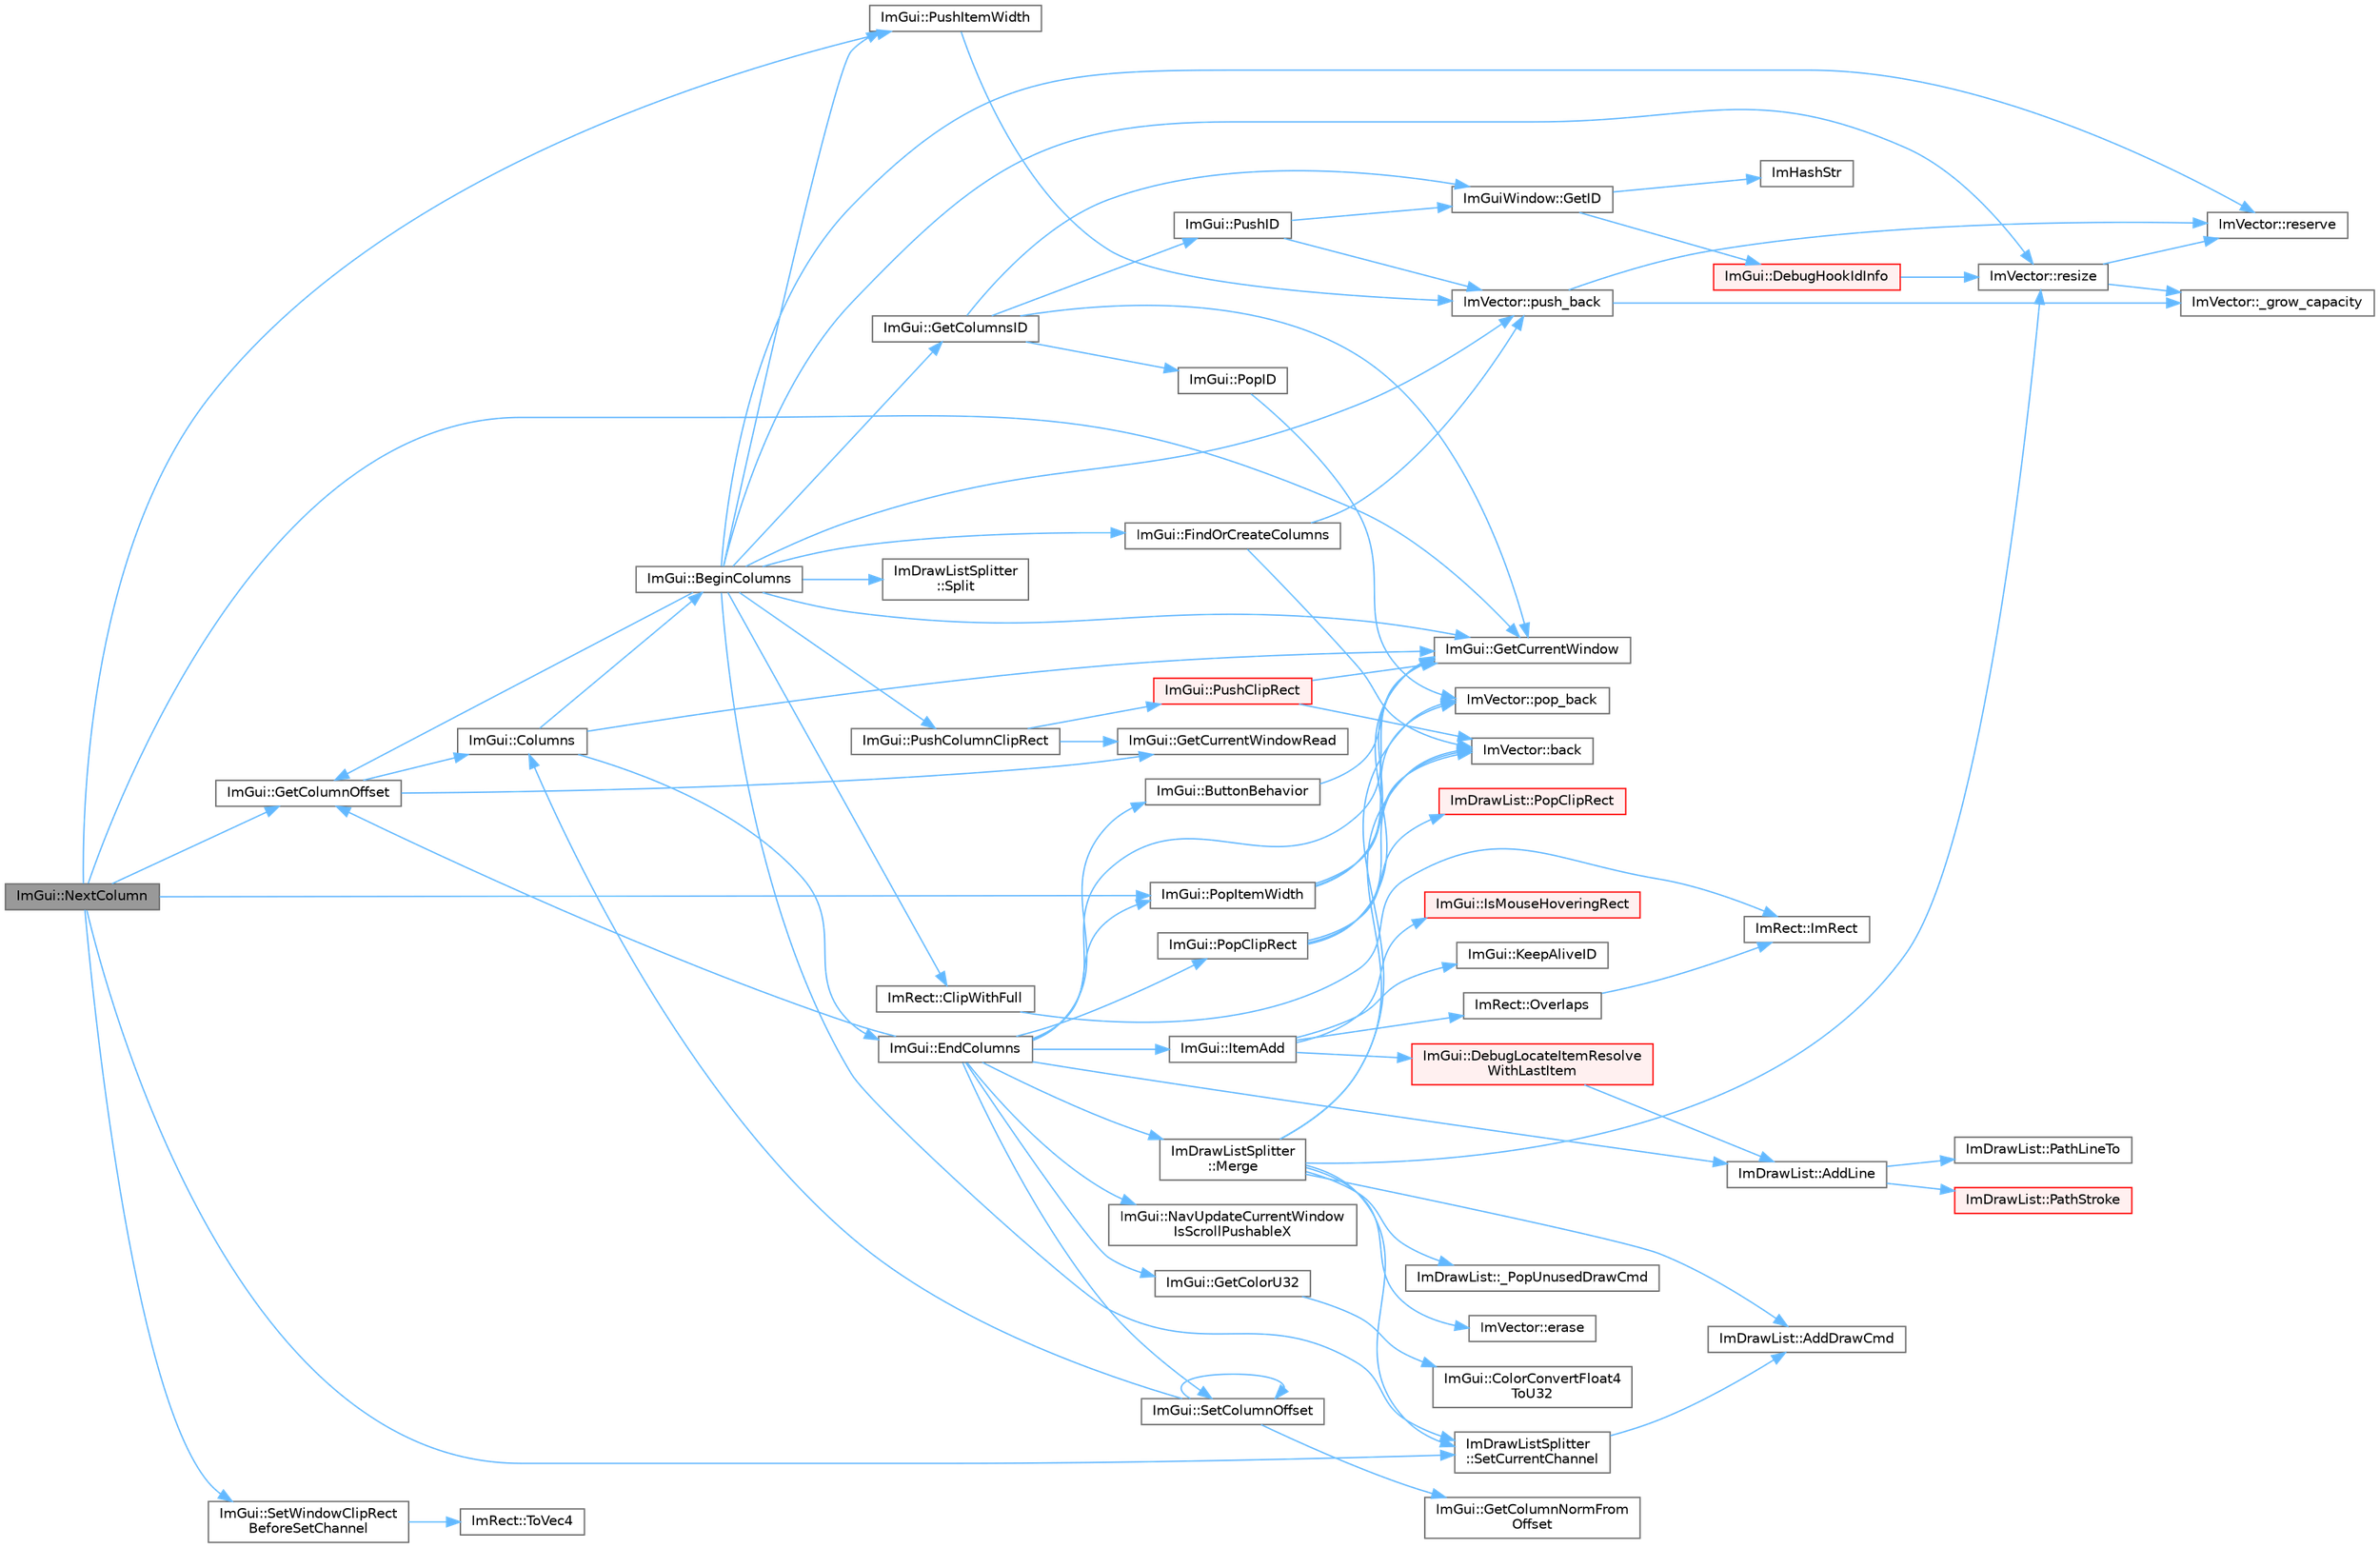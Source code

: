 digraph "ImGui::NextColumn"
{
 // LATEX_PDF_SIZE
  bgcolor="transparent";
  edge [fontname=Helvetica,fontsize=10,labelfontname=Helvetica,labelfontsize=10];
  node [fontname=Helvetica,fontsize=10,shape=box,height=0.2,width=0.4];
  rankdir="LR";
  Node1 [id="Node000001",label="ImGui::NextColumn",height=0.2,width=0.4,color="gray40", fillcolor="grey60", style="filled", fontcolor="black",tooltip=" "];
  Node1 -> Node2 [id="edge1_Node000001_Node000002",color="steelblue1",style="solid",tooltip=" "];
  Node2 [id="Node000002",label="ImGui::GetColumnOffset",height=0.2,width=0.4,color="grey40", fillcolor="white", style="filled",URL="$namespace_im_gui.html#a79c22e9c5c208b6c9534a273be71a9e6",tooltip=" "];
  Node2 -> Node3 [id="edge2_Node000002_Node000003",color="steelblue1",style="solid",tooltip=" "];
  Node3 [id="Node000003",label="ImGui::Columns",height=0.2,width=0.4,color="grey40", fillcolor="white", style="filled",URL="$namespace_im_gui.html#a0e2889956542527c4039b6b8bf5c2a38",tooltip=" "];
  Node3 -> Node4 [id="edge3_Node000003_Node000004",color="steelblue1",style="solid",tooltip=" "];
  Node4 [id="Node000004",label="ImGui::BeginColumns",height=0.2,width=0.4,color="grey40", fillcolor="white", style="filled",URL="$namespace_im_gui.html#a303fae66ef07f4f86ab242cf81021060",tooltip=" "];
  Node4 -> Node5 [id="edge4_Node000004_Node000005",color="steelblue1",style="solid",tooltip=" "];
  Node5 [id="Node000005",label="ImRect::ClipWithFull",height=0.2,width=0.4,color="grey40", fillcolor="white", style="filled",URL="$struct_im_rect.html#a32a5aaca4161b5ffa3f352d293a449ff",tooltip=" "];
  Node5 -> Node6 [id="edge5_Node000005_Node000006",color="steelblue1",style="solid",tooltip=" "];
  Node6 [id="Node000006",label="ImRect::ImRect",height=0.2,width=0.4,color="grey40", fillcolor="white", style="filled",URL="$struct_im_rect.html#a1e9548c8a334dfd32eaf4d399aa740e9",tooltip=" "];
  Node4 -> Node7 [id="edge6_Node000004_Node000007",color="steelblue1",style="solid",tooltip=" "];
  Node7 [id="Node000007",label="ImGui::FindOrCreateColumns",height=0.2,width=0.4,color="grey40", fillcolor="white", style="filled",URL="$namespace_im_gui.html#af04eb535c152ed14c87940b5d0661c7b",tooltip=" "];
  Node7 -> Node8 [id="edge7_Node000007_Node000008",color="steelblue1",style="solid",tooltip=" "];
  Node8 [id="Node000008",label="ImVector::back",height=0.2,width=0.4,color="grey40", fillcolor="white", style="filled",URL="$struct_im_vector.html#a2d80e87e81b1b01143c8d8be93e6fde1",tooltip=" "];
  Node7 -> Node9 [id="edge8_Node000007_Node000009",color="steelblue1",style="solid",tooltip=" "];
  Node9 [id="Node000009",label="ImVector::push_back",height=0.2,width=0.4,color="grey40", fillcolor="white", style="filled",URL="$struct_im_vector.html#aab5df48e0711a48bd12f3206e08c4108",tooltip=" "];
  Node9 -> Node10 [id="edge9_Node000009_Node000010",color="steelblue1",style="solid",tooltip=" "];
  Node10 [id="Node000010",label="ImVector::_grow_capacity",height=0.2,width=0.4,color="grey40", fillcolor="white", style="filled",URL="$struct_im_vector.html#a3a097635d464b1b70dc7d59996a88b28",tooltip=" "];
  Node9 -> Node11 [id="edge10_Node000009_Node000011",color="steelblue1",style="solid",tooltip=" "];
  Node11 [id="Node000011",label="ImVector::reserve",height=0.2,width=0.4,color="grey40", fillcolor="white", style="filled",URL="$struct_im_vector.html#a0f14f5736c3372157856eebb67123b75",tooltip=" "];
  Node4 -> Node2 [id="edge11_Node000004_Node000002",color="steelblue1",style="solid",tooltip=" "];
  Node4 -> Node12 [id="edge12_Node000004_Node000012",color="steelblue1",style="solid",tooltip=" "];
  Node12 [id="Node000012",label="ImGui::GetColumnsID",height=0.2,width=0.4,color="grey40", fillcolor="white", style="filled",URL="$namespace_im_gui.html#a432f468da48b9aadd3c5928f1065939c",tooltip=" "];
  Node12 -> Node13 [id="edge13_Node000012_Node000013",color="steelblue1",style="solid",tooltip=" "];
  Node13 [id="Node000013",label="ImGui::GetCurrentWindow",height=0.2,width=0.4,color="grey40", fillcolor="white", style="filled",URL="$namespace_im_gui.html#ac452417b5004ca16a814a72cff153526",tooltip=" "];
  Node12 -> Node14 [id="edge14_Node000012_Node000014",color="steelblue1",style="solid",tooltip=" "];
  Node14 [id="Node000014",label="ImGuiWindow::GetID",height=0.2,width=0.4,color="grey40", fillcolor="white", style="filled",URL="$struct_im_gui_window.html#a66400a63bc0b54d7d29e08d1b1b1a42b",tooltip=" "];
  Node14 -> Node15 [id="edge15_Node000014_Node000015",color="steelblue1",style="solid",tooltip=" "];
  Node15 [id="Node000015",label="ImGui::DebugHookIdInfo",height=0.2,width=0.4,color="red", fillcolor="#FFF0F0", style="filled",URL="$namespace_im_gui.html#a5487269f4cb9fb809fd3e797411ed2d7",tooltip=" "];
  Node15 -> Node17 [id="edge16_Node000015_Node000017",color="steelblue1",style="solid",tooltip=" "];
  Node17 [id="Node000017",label="ImVector::resize",height=0.2,width=0.4,color="grey40", fillcolor="white", style="filled",URL="$struct_im_vector.html#ac371dd62e56ae486b1a5038cf07eee56",tooltip=" "];
  Node17 -> Node10 [id="edge17_Node000017_Node000010",color="steelblue1",style="solid",tooltip=" "];
  Node17 -> Node11 [id="edge18_Node000017_Node000011",color="steelblue1",style="solid",tooltip=" "];
  Node14 -> Node18 [id="edge19_Node000014_Node000018",color="steelblue1",style="solid",tooltip=" "];
  Node18 [id="Node000018",label="ImHashStr",height=0.2,width=0.4,color="grey40", fillcolor="white", style="filled",URL="$imgui_8cpp.html#ab6659b5d67f7a3369e099ce890e12223",tooltip=" "];
  Node12 -> Node19 [id="edge20_Node000012_Node000019",color="steelblue1",style="solid",tooltip=" "];
  Node19 [id="Node000019",label="ImGui::PopID",height=0.2,width=0.4,color="grey40", fillcolor="white", style="filled",URL="$namespace_im_gui.html#aba0b2d8f890a5d435ae43d0c4a2d4dd1",tooltip=" "];
  Node19 -> Node20 [id="edge21_Node000019_Node000020",color="steelblue1",style="solid",tooltip=" "];
  Node20 [id="Node000020",label="ImVector::pop_back",height=0.2,width=0.4,color="grey40", fillcolor="white", style="filled",URL="$struct_im_vector.html#a3db7ce62d3c429effdb893fbf7148c1c",tooltip=" "];
  Node12 -> Node21 [id="edge22_Node000012_Node000021",color="steelblue1",style="solid",tooltip=" "];
  Node21 [id="Node000021",label="ImGui::PushID",height=0.2,width=0.4,color="grey40", fillcolor="white", style="filled",URL="$namespace_im_gui.html#a27a8533605dc5b8cabf161bf7715bbde",tooltip=" "];
  Node21 -> Node14 [id="edge23_Node000021_Node000014",color="steelblue1",style="solid",tooltip=" "];
  Node21 -> Node9 [id="edge24_Node000021_Node000009",color="steelblue1",style="solid",tooltip=" "];
  Node4 -> Node13 [id="edge25_Node000004_Node000013",color="steelblue1",style="solid",tooltip=" "];
  Node4 -> Node9 [id="edge26_Node000004_Node000009",color="steelblue1",style="solid",tooltip=" "];
  Node4 -> Node22 [id="edge27_Node000004_Node000022",color="steelblue1",style="solid",tooltip=" "];
  Node22 [id="Node000022",label="ImGui::PushColumnClipRect",height=0.2,width=0.4,color="grey40", fillcolor="white", style="filled",URL="$namespace_im_gui.html#a54b5cf7f40d092e2959b1df2c8118181",tooltip=" "];
  Node22 -> Node23 [id="edge28_Node000022_Node000023",color="steelblue1",style="solid",tooltip=" "];
  Node23 [id="Node000023",label="ImGui::GetCurrentWindowRead",height=0.2,width=0.4,color="grey40", fillcolor="white", style="filled",URL="$namespace_im_gui.html#a055af7d6b7b4ae977a9c3c25a98e0d2f",tooltip=" "];
  Node22 -> Node24 [id="edge29_Node000022_Node000024",color="steelblue1",style="solid",tooltip=" "];
  Node24 [id="Node000024",label="ImGui::PushClipRect",height=0.2,width=0.4,color="red", fillcolor="#FFF0F0", style="filled",URL="$namespace_im_gui.html#a11c8bd8676e1281e15b24c9615b6904a",tooltip=" "];
  Node24 -> Node8 [id="edge30_Node000024_Node000008",color="steelblue1",style="solid",tooltip=" "];
  Node24 -> Node13 [id="edge31_Node000024_Node000013",color="steelblue1",style="solid",tooltip=" "];
  Node4 -> Node28 [id="edge32_Node000004_Node000028",color="steelblue1",style="solid",tooltip=" "];
  Node28 [id="Node000028",label="ImGui::PushItemWidth",height=0.2,width=0.4,color="grey40", fillcolor="white", style="filled",URL="$namespace_im_gui.html#a4ad13bf38f0521a339133248ef3e3036",tooltip=" "];
  Node28 -> Node9 [id="edge33_Node000028_Node000009",color="steelblue1",style="solid",tooltip=" "];
  Node4 -> Node11 [id="edge34_Node000004_Node000011",color="steelblue1",style="solid",tooltip=" "];
  Node4 -> Node17 [id="edge35_Node000004_Node000017",color="steelblue1",style="solid",tooltip=" "];
  Node4 -> Node29 [id="edge36_Node000004_Node000029",color="steelblue1",style="solid",tooltip=" "];
  Node29 [id="Node000029",label="ImDrawListSplitter\l::SetCurrentChannel",height=0.2,width=0.4,color="grey40", fillcolor="white", style="filled",URL="$struct_im_draw_list_splitter.html#ad3797b0755caa07f3d69a9e3566eb0e5",tooltip=" "];
  Node29 -> Node27 [id="edge37_Node000029_Node000027",color="steelblue1",style="solid",tooltip=" "];
  Node27 [id="Node000027",label="ImDrawList::AddDrawCmd",height=0.2,width=0.4,color="grey40", fillcolor="white", style="filled",URL="$struct_im_draw_list.html#a846714bb0321c6f1f908767abc8559e6",tooltip=" "];
  Node4 -> Node30 [id="edge38_Node000004_Node000030",color="steelblue1",style="solid",tooltip=" "];
  Node30 [id="Node000030",label="ImDrawListSplitter\l::Split",height=0.2,width=0.4,color="grey40", fillcolor="white", style="filled",URL="$struct_im_draw_list_splitter.html#aa491c5b1e10b2f5340e7db4949d31255",tooltip=" "];
  Node3 -> Node31 [id="edge39_Node000003_Node000031",color="steelblue1",style="solid",tooltip=" "];
  Node31 [id="Node000031",label="ImGui::EndColumns",height=0.2,width=0.4,color="grey40", fillcolor="white", style="filled",URL="$namespace_im_gui.html#af93bed3bce5475fe4d525d744f16aa20",tooltip=" "];
  Node31 -> Node32 [id="edge40_Node000031_Node000032",color="steelblue1",style="solid",tooltip=" "];
  Node32 [id="Node000032",label="ImDrawList::AddLine",height=0.2,width=0.4,color="grey40", fillcolor="white", style="filled",URL="$struct_im_draw_list.html#aa21e5a1c6e00239581f97d344fc0db61",tooltip=" "];
  Node32 -> Node33 [id="edge41_Node000032_Node000033",color="steelblue1",style="solid",tooltip=" "];
  Node33 [id="Node000033",label="ImDrawList::PathLineTo",height=0.2,width=0.4,color="grey40", fillcolor="white", style="filled",URL="$struct_im_draw_list.html#a828d944325ed58d8b57abd3647bffaaf",tooltip=" "];
  Node32 -> Node34 [id="edge42_Node000032_Node000034",color="steelblue1",style="solid",tooltip=" "];
  Node34 [id="Node000034",label="ImDrawList::PathStroke",height=0.2,width=0.4,color="red", fillcolor="#FFF0F0", style="filled",URL="$struct_im_draw_list.html#a60bf9040ef3d09b39c4ba8f5a2a68ae9",tooltip=" "];
  Node31 -> Node38 [id="edge43_Node000031_Node000038",color="steelblue1",style="solid",tooltip=" "];
  Node38 [id="Node000038",label="ImGui::ButtonBehavior",height=0.2,width=0.4,color="grey40", fillcolor="white", style="filled",URL="$namespace_im_gui.html#a65a4f18b1bc8ce0f351687922089f374",tooltip=" "];
  Node38 -> Node13 [id="edge44_Node000038_Node000013",color="steelblue1",style="solid",tooltip=" "];
  Node31 -> Node39 [id="edge45_Node000031_Node000039",color="steelblue1",style="solid",tooltip=" "];
  Node39 [id="Node000039",label="ImGui::GetColorU32",height=0.2,width=0.4,color="grey40", fillcolor="white", style="filled",URL="$namespace_im_gui.html#a0de2d9bd347d9866511eb8d014e62556",tooltip=" "];
  Node39 -> Node40 [id="edge46_Node000039_Node000040",color="steelblue1",style="solid",tooltip=" "];
  Node40 [id="Node000040",label="ImGui::ColorConvertFloat4\lToU32",height=0.2,width=0.4,color="grey40", fillcolor="white", style="filled",URL="$namespace_im_gui.html#abe2691de0b1a71c774ab24cc91564a94",tooltip=" "];
  Node31 -> Node2 [id="edge47_Node000031_Node000002",color="steelblue1",style="solid",tooltip=" "];
  Node31 -> Node13 [id="edge48_Node000031_Node000013",color="steelblue1",style="solid",tooltip=" "];
  Node31 -> Node41 [id="edge49_Node000031_Node000041",color="steelblue1",style="solid",tooltip=" "];
  Node41 [id="Node000041",label="ImGui::ItemAdd",height=0.2,width=0.4,color="grey40", fillcolor="white", style="filled",URL="$namespace_im_gui.html#a5de8ecd4c80efdca1af7329a2a48121c",tooltip=" "];
  Node41 -> Node42 [id="edge50_Node000041_Node000042",color="steelblue1",style="solid",tooltip=" "];
  Node42 [id="Node000042",label="ImGui::DebugLocateItemResolve\lWithLastItem",height=0.2,width=0.4,color="red", fillcolor="#FFF0F0", style="filled",URL="$namespace_im_gui.html#ae8ab0d7dfc90af8e82db3ed9e7829219",tooltip=" "];
  Node42 -> Node32 [id="edge51_Node000042_Node000032",color="steelblue1",style="solid",tooltip=" "];
  Node41 -> Node50 [id="edge52_Node000041_Node000050",color="steelblue1",style="solid",tooltip=" "];
  Node50 [id="Node000050",label="ImGui::IsMouseHoveringRect",height=0.2,width=0.4,color="red", fillcolor="#FFF0F0", style="filled",URL="$namespace_im_gui.html#ae0b8ea0e06c457316d6aed6c5b2a1c25",tooltip=" "];
  Node41 -> Node53 [id="edge53_Node000041_Node000053",color="steelblue1",style="solid",tooltip=" "];
  Node53 [id="Node000053",label="ImGui::KeepAliveID",height=0.2,width=0.4,color="grey40", fillcolor="white", style="filled",URL="$namespace_im_gui.html#a85a245c78a9f7c351636bdad6e60c488",tooltip=" "];
  Node41 -> Node54 [id="edge54_Node000041_Node000054",color="steelblue1",style="solid",tooltip=" "];
  Node54 [id="Node000054",label="ImRect::Overlaps",height=0.2,width=0.4,color="grey40", fillcolor="white", style="filled",URL="$struct_im_rect.html#a0af3bade3781e5e7c6afdf71ccfb0d43",tooltip=" "];
  Node54 -> Node6 [id="edge55_Node000054_Node000006",color="steelblue1",style="solid",tooltip=" "];
  Node31 -> Node55 [id="edge56_Node000031_Node000055",color="steelblue1",style="solid",tooltip=" "];
  Node55 [id="Node000055",label="ImDrawListSplitter\l::Merge",height=0.2,width=0.4,color="grey40", fillcolor="white", style="filled",URL="$struct_im_draw_list_splitter.html#af3fc4bad2abca9e481d476d1877ba5be",tooltip=" "];
  Node55 -> Node56 [id="edge57_Node000055_Node000056",color="steelblue1",style="solid",tooltip=" "];
  Node56 [id="Node000056",label="ImDrawList::_PopUnusedDrawCmd",height=0.2,width=0.4,color="grey40", fillcolor="white", style="filled",URL="$struct_im_draw_list.html#a2cb0295fcd3062bfedbebbad55865455",tooltip=" "];
  Node55 -> Node27 [id="edge58_Node000055_Node000027",color="steelblue1",style="solid",tooltip=" "];
  Node55 -> Node8 [id="edge59_Node000055_Node000008",color="steelblue1",style="solid",tooltip=" "];
  Node55 -> Node57 [id="edge60_Node000055_Node000057",color="steelblue1",style="solid",tooltip=" "];
  Node57 [id="Node000057",label="ImVector::erase",height=0.2,width=0.4,color="grey40", fillcolor="white", style="filled",URL="$struct_im_vector.html#a2f88ac70791f2da6d4168d7b29f38f1e",tooltip=" "];
  Node55 -> Node20 [id="edge61_Node000055_Node000020",color="steelblue1",style="solid",tooltip=" "];
  Node55 -> Node17 [id="edge62_Node000055_Node000017",color="steelblue1",style="solid",tooltip=" "];
  Node55 -> Node29 [id="edge63_Node000055_Node000029",color="steelblue1",style="solid",tooltip=" "];
  Node31 -> Node58 [id="edge64_Node000031_Node000058",color="steelblue1",style="solid",tooltip=" "];
  Node58 [id="Node000058",label="ImGui::NavUpdateCurrentWindow\lIsScrollPushableX",height=0.2,width=0.4,color="grey40", fillcolor="white", style="filled",URL="$namespace_im_gui.html#a5c0c081852a520c006a0b084d0e8b0cb",tooltip=" "];
  Node31 -> Node59 [id="edge65_Node000031_Node000059",color="steelblue1",style="solid",tooltip=" "];
  Node59 [id="Node000059",label="ImGui::PopClipRect",height=0.2,width=0.4,color="grey40", fillcolor="white", style="filled",URL="$namespace_im_gui.html#aef1c8a6e5a3c70cb10d03d2a2a66dfd8",tooltip=" "];
  Node59 -> Node8 [id="edge66_Node000059_Node000008",color="steelblue1",style="solid",tooltip=" "];
  Node59 -> Node13 [id="edge67_Node000059_Node000013",color="steelblue1",style="solid",tooltip=" "];
  Node59 -> Node60 [id="edge68_Node000059_Node000060",color="steelblue1",style="solid",tooltip=" "];
  Node60 [id="Node000060",label="ImDrawList::PopClipRect",height=0.2,width=0.4,color="red", fillcolor="#FFF0F0", style="filled",URL="$struct_im_draw_list.html#a44f40c59ca755f559020f5a7fa81103a",tooltip=" "];
  Node31 -> Node61 [id="edge69_Node000031_Node000061",color="steelblue1",style="solid",tooltip=" "];
  Node61 [id="Node000061",label="ImGui::PopItemWidth",height=0.2,width=0.4,color="grey40", fillcolor="white", style="filled",URL="$namespace_im_gui.html#ad29a3fc0cb5dfc7f9fc7224512ce90bf",tooltip=" "];
  Node61 -> Node8 [id="edge70_Node000061_Node000008",color="steelblue1",style="solid",tooltip=" "];
  Node61 -> Node13 [id="edge71_Node000061_Node000013",color="steelblue1",style="solid",tooltip=" "];
  Node61 -> Node20 [id="edge72_Node000061_Node000020",color="steelblue1",style="solid",tooltip=" "];
  Node31 -> Node62 [id="edge73_Node000031_Node000062",color="steelblue1",style="solid",tooltip=" "];
  Node62 [id="Node000062",label="ImGui::SetColumnOffset",height=0.2,width=0.4,color="grey40", fillcolor="white", style="filled",URL="$namespace_im_gui.html#a8cc207211d6cf3f77b505e24aed4ebcc",tooltip=" "];
  Node62 -> Node3 [id="edge74_Node000062_Node000003",color="steelblue1",style="solid",tooltip=" "];
  Node62 -> Node63 [id="edge75_Node000062_Node000063",color="steelblue1",style="solid",tooltip=" "];
  Node63 [id="Node000063",label="ImGui::GetColumnNormFrom\lOffset",height=0.2,width=0.4,color="grey40", fillcolor="white", style="filled",URL="$namespace_im_gui.html#ad43f0dd1dbdbb9df814e4b42afe747d0",tooltip=" "];
  Node62 -> Node62 [id="edge76_Node000062_Node000062",color="steelblue1",style="solid",tooltip=" "];
  Node3 -> Node13 [id="edge77_Node000003_Node000013",color="steelblue1",style="solid",tooltip=" "];
  Node2 -> Node23 [id="edge78_Node000002_Node000023",color="steelblue1",style="solid",tooltip=" "];
  Node1 -> Node13 [id="edge79_Node000001_Node000013",color="steelblue1",style="solid",tooltip=" "];
  Node1 -> Node61 [id="edge80_Node000001_Node000061",color="steelblue1",style="solid",tooltip=" "];
  Node1 -> Node28 [id="edge81_Node000001_Node000028",color="steelblue1",style="solid",tooltip=" "];
  Node1 -> Node29 [id="edge82_Node000001_Node000029",color="steelblue1",style="solid",tooltip=" "];
  Node1 -> Node64 [id="edge83_Node000001_Node000064",color="steelblue1",style="solid",tooltip=" "];
  Node64 [id="Node000064",label="ImGui::SetWindowClipRect\lBeforeSetChannel",height=0.2,width=0.4,color="grey40", fillcolor="white", style="filled",URL="$namespace_im_gui.html#a2451c5a6301b6c1234efc8054b70980b",tooltip=" "];
  Node64 -> Node65 [id="edge84_Node000064_Node000065",color="steelblue1",style="solid",tooltip=" "];
  Node65 [id="Node000065",label="ImRect::ToVec4",height=0.2,width=0.4,color="grey40", fillcolor="white", style="filled",URL="$struct_im_rect.html#a2afeb24632fae3848977ff2772036200",tooltip=" "];
}
